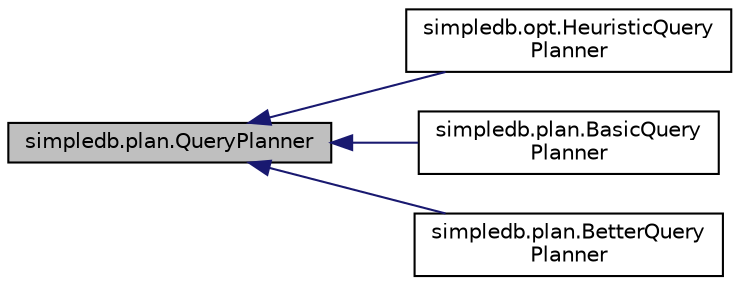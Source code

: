 digraph "simpledb.plan.QueryPlanner"
{
  edge [fontname="Helvetica",fontsize="10",labelfontname="Helvetica",labelfontsize="10"];
  node [fontname="Helvetica",fontsize="10",shape=record];
  rankdir="LR";
  Node0 [label="simpledb.plan.QueryPlanner",height=0.2,width=0.4,color="black", fillcolor="grey75", style="filled", fontcolor="black"];
  Node0 -> Node1 [dir="back",color="midnightblue",fontsize="10",style="solid",fontname="Helvetica"];
  Node1 [label="simpledb.opt.HeuristicQuery\lPlanner",height=0.2,width=0.4,color="black", fillcolor="white", style="filled",URL="$classsimpledb_1_1opt_1_1HeuristicQueryPlanner.html"];
  Node0 -> Node2 [dir="back",color="midnightblue",fontsize="10",style="solid",fontname="Helvetica"];
  Node2 [label="simpledb.plan.BasicQuery\lPlanner",height=0.2,width=0.4,color="black", fillcolor="white", style="filled",URL="$classsimpledb_1_1plan_1_1BasicQueryPlanner.html"];
  Node0 -> Node3 [dir="back",color="midnightblue",fontsize="10",style="solid",fontname="Helvetica"];
  Node3 [label="simpledb.plan.BetterQuery\lPlanner",height=0.2,width=0.4,color="black", fillcolor="white", style="filled",URL="$classsimpledb_1_1plan_1_1BetterQueryPlanner.html"];
}
